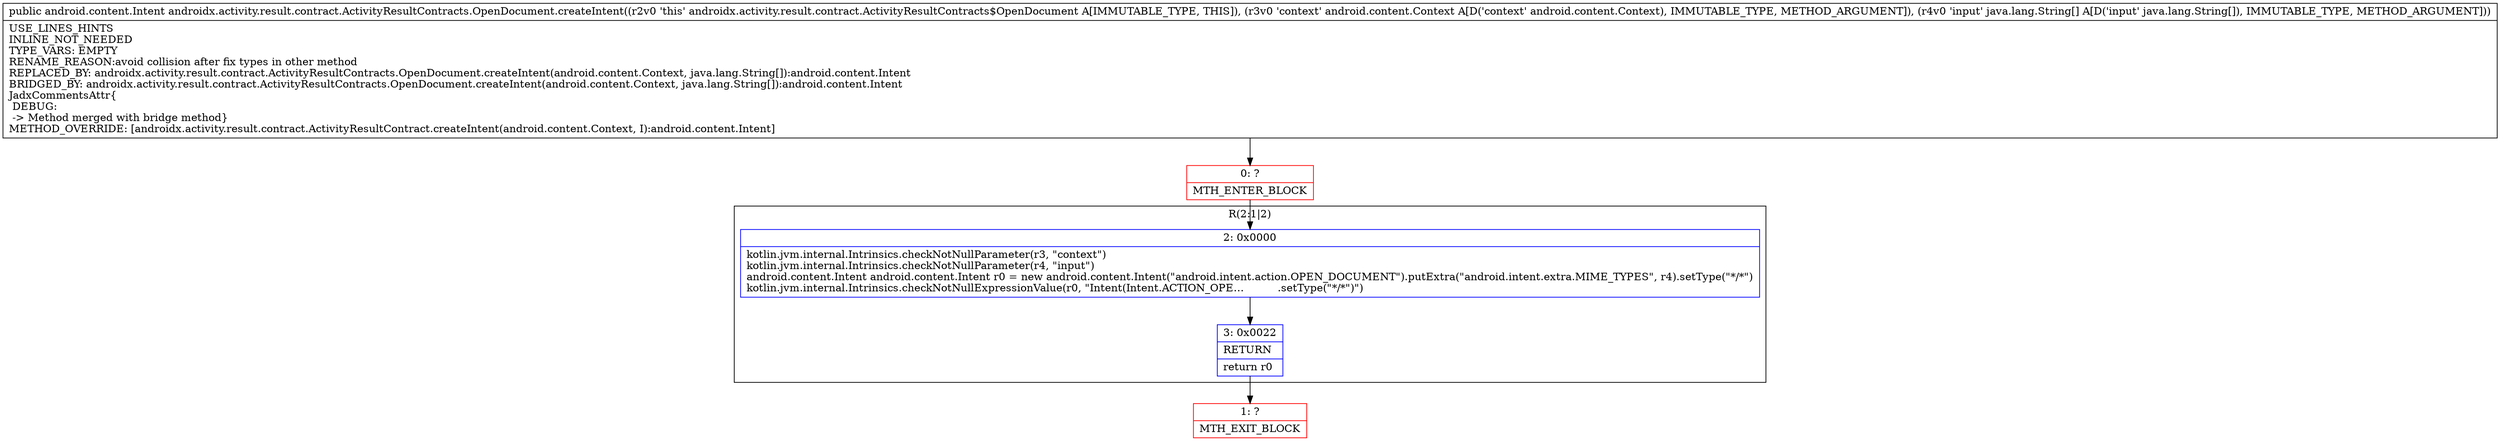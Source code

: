 digraph "CFG forandroidx.activity.result.contract.ActivityResultContracts.OpenDocument.createIntent(Landroid\/content\/Context;[Ljava\/lang\/String;)Landroid\/content\/Intent;" {
subgraph cluster_Region_264946179 {
label = "R(2:1|2)";
node [shape=record,color=blue];
Node_2 [shape=record,label="{2\:\ 0x0000|kotlin.jvm.internal.Intrinsics.checkNotNullParameter(r3, \"context\")\lkotlin.jvm.internal.Intrinsics.checkNotNullParameter(r4, \"input\")\landroid.content.Intent android.content.Intent r0 = new android.content.Intent(\"android.intent.action.OPEN_DOCUMENT\").putExtra(\"android.intent.extra.MIME_TYPES\", r4).setType(\"*\/*\")\lkotlin.jvm.internal.Intrinsics.checkNotNullExpressionValue(r0, \"Intent(Intent.ACTION_OPE…          .setType(\"*\/*\")\")\l}"];
Node_3 [shape=record,label="{3\:\ 0x0022|RETURN\l|return r0\l}"];
}
Node_0 [shape=record,color=red,label="{0\:\ ?|MTH_ENTER_BLOCK\l}"];
Node_1 [shape=record,color=red,label="{1\:\ ?|MTH_EXIT_BLOCK\l}"];
MethodNode[shape=record,label="{public android.content.Intent androidx.activity.result.contract.ActivityResultContracts.OpenDocument.createIntent((r2v0 'this' androidx.activity.result.contract.ActivityResultContracts$OpenDocument A[IMMUTABLE_TYPE, THIS]), (r3v0 'context' android.content.Context A[D('context' android.content.Context), IMMUTABLE_TYPE, METHOD_ARGUMENT]), (r4v0 'input' java.lang.String[] A[D('input' java.lang.String[]), IMMUTABLE_TYPE, METHOD_ARGUMENT]))  | USE_LINES_HINTS\lINLINE_NOT_NEEDED\lTYPE_VARS: EMPTY\lRENAME_REASON:avoid collision after fix types in other method\lREPLACED_BY: androidx.activity.result.contract.ActivityResultContracts.OpenDocument.createIntent(android.content.Context, java.lang.String[]):android.content.Intent\lBRIDGED_BY: androidx.activity.result.contract.ActivityResultContracts.OpenDocument.createIntent(android.content.Context, java.lang.String[]):android.content.Intent\lJadxCommentsAttr\{\l DEBUG: \l \-\> Method merged with bridge method\}\lMETHOD_OVERRIDE: [androidx.activity.result.contract.ActivityResultContract.createIntent(android.content.Context, I):android.content.Intent]\l}"];
MethodNode -> Node_0;Node_2 -> Node_3;
Node_3 -> Node_1;
Node_0 -> Node_2;
}

